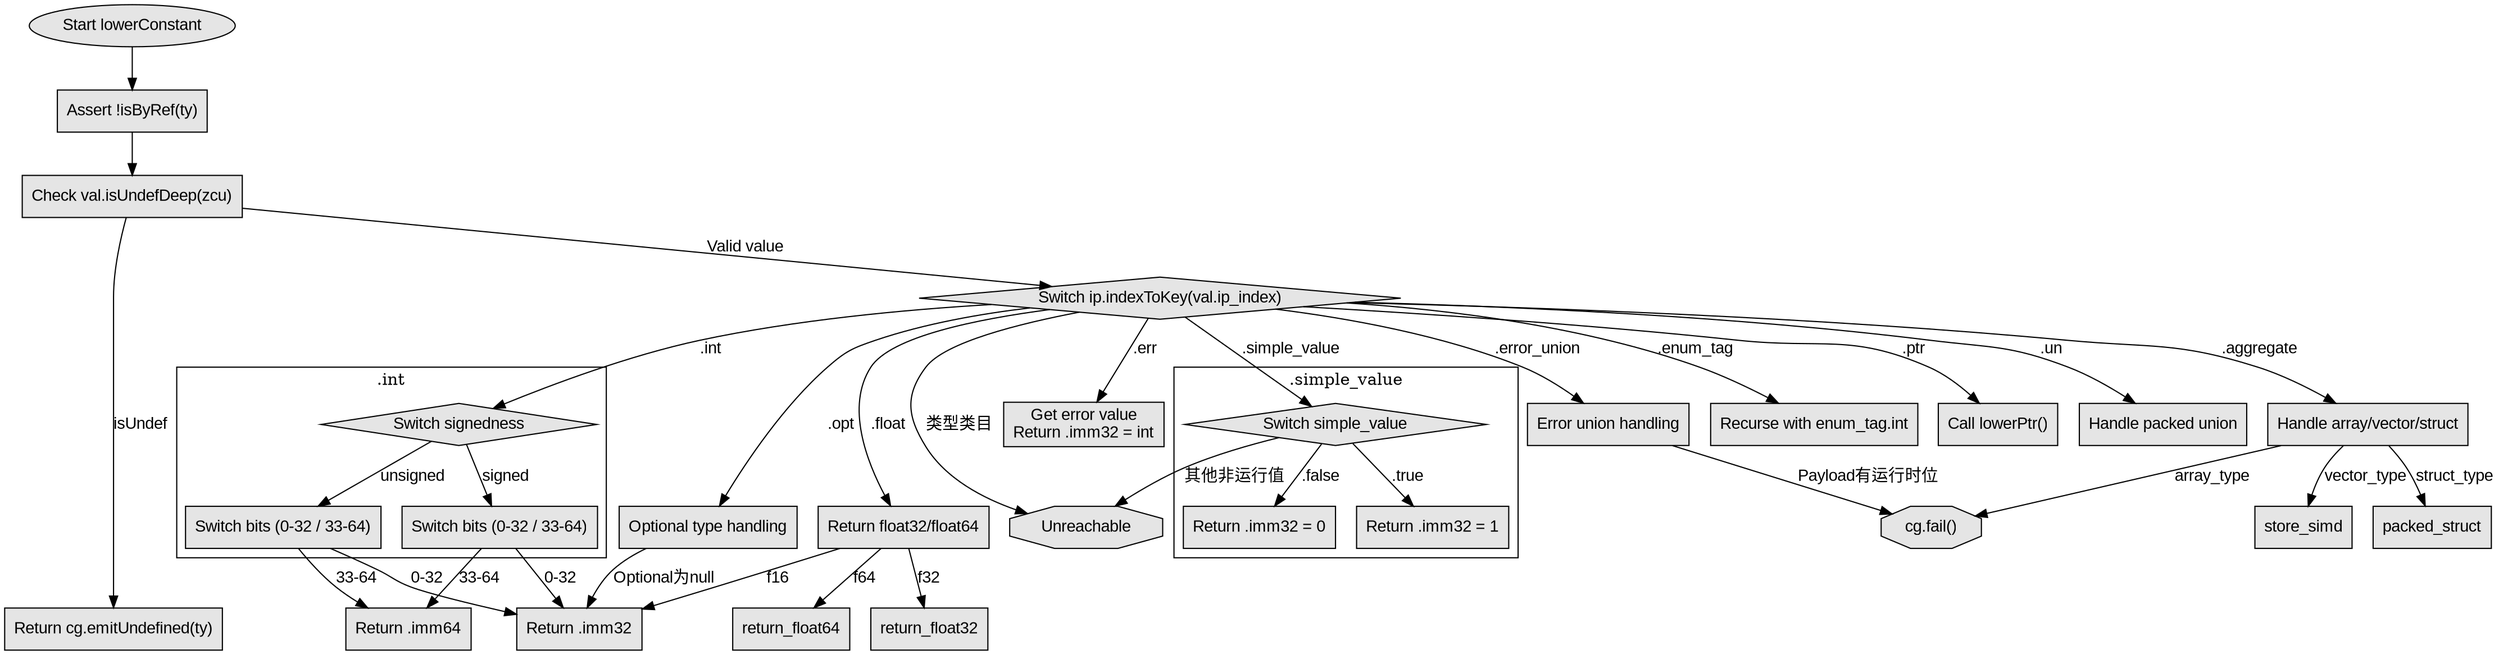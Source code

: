 
digraph flowchart {
    node [shape=rectangle, fontname="Arial", style=filled, fillcolor="#E5E5E5"];
    edge [fontname="Arial"];

    start [label="Start lowerConstant", shape=ellipse];
    check_byref [label="Assert !isByRef(ty)"];
    check_undef [label="Check val.isUndefDeep(zcu)"];
    return_undef [label="Return cg.emitUndefined(ty)"];
    switch_main [label="Switch ip.indexToKey(val.ip_index)", shape=diamond];
    
    subgraph cluster_simple_value {
        label=".simple_value";
        simple_switch [label="Switch simple_value", shape=diamond];
        handle_false [label="Return .imm32 = 0"];
        handle_true [label="Return .imm32 = 1"];
    }
    
    subgraph cluster_int {
        label=".int";
        int_signedness [label="Switch signedness", shape=diamond];
        signed_bits [label="Switch bits (0-32 / 33-64)"];
        unsigned_bits [label="Switch bits (0-32 / 33-64)"];
        return_imm32 [label="Return .imm32"];
        return_imm64 [label="Return .imm64"];
    }
    
    handle_err [label="Get error value\nReturn .imm32 = int"];
    handle_error_union [label="Error union handling"];
    handle_enum_tag [label="Recurse with enum_tag.int"];
    handle_float [label="Return float32/float64"];
    handle_ptr [label="Call lowerPtr()"];
    handle_opt [label="Optional type handling"];
    handle_aggregate [label="Handle array/vector/struct"];
    handle_un [label="Handle packed union"];
    unreachable_node [label="Unreachable", shape=octagon];
    fail_node [label="cg.fail()", shape=octagon];
    
    start -> check_byref;
    check_byref -> check_undef;
    check_undef -> return_undef [label="isUndef"];
    check_undef -> switch_main [label="Valid value"];
    
    switch_main -> simple_switch [label=".simple_value"];
    simple_switch -> handle_false [label=".false"];
    simple_switch -> handle_true [label=".true"];
    simple_switch -> unreachable_node [label="其他非运行值"];
    
    switch_main -> int_signedness [label=".int"];
    int_signedness -> signed_bits [label="signed"];
    int_signedness -> unsigned_bits [label="unsigned"];
    signed_bits -> return_imm32 [label="0-32"];
    signed_bits -> return_imm64 [label="33-64"];
    unsigned_bits -> return_imm32 [label="0-32"];
    unsigned_bits -> return_imm64 [label="33-64"];
    
    switch_main -> handle_err [label=".err"];
    switch_main -> handle_error_union [label=".error_union"];
    handle_error_union -> fail_node [label="Payload有运行时位"];
    
    switch_main -> handle_enum_tag [label=".enum_tag"];
    switch_main -> handle_float [label=".float"];
    handle_float -> return_imm32 [label="f16"];
    handle_float -> return_float32 [label="f32"];
    handle_float -> return_float64 [label="f64"];
    
    switch_main -> handle_ptr [label=".ptr"];
    switch_main -> handle_opt [label=".opt"];
    handle_opt -> return_imm32 [label="Optional为null"];
    
    switch_main -> handle_aggregate [label=".aggregate"];
    handle_aggregate -> fail_node [label="array_type"];
    handle_aggregate -> store_simd [label="vector_type"];
    handle_aggregate -> packed_struct [label="struct_type"];
    
    switch_main -> handle_un [label=".un"];
    switch_main -> unreachable_node [label="类型类目"];
    
    { rank=same; return_undef; return_imm32; return_imm64; return_float32; return_float64; }
}
